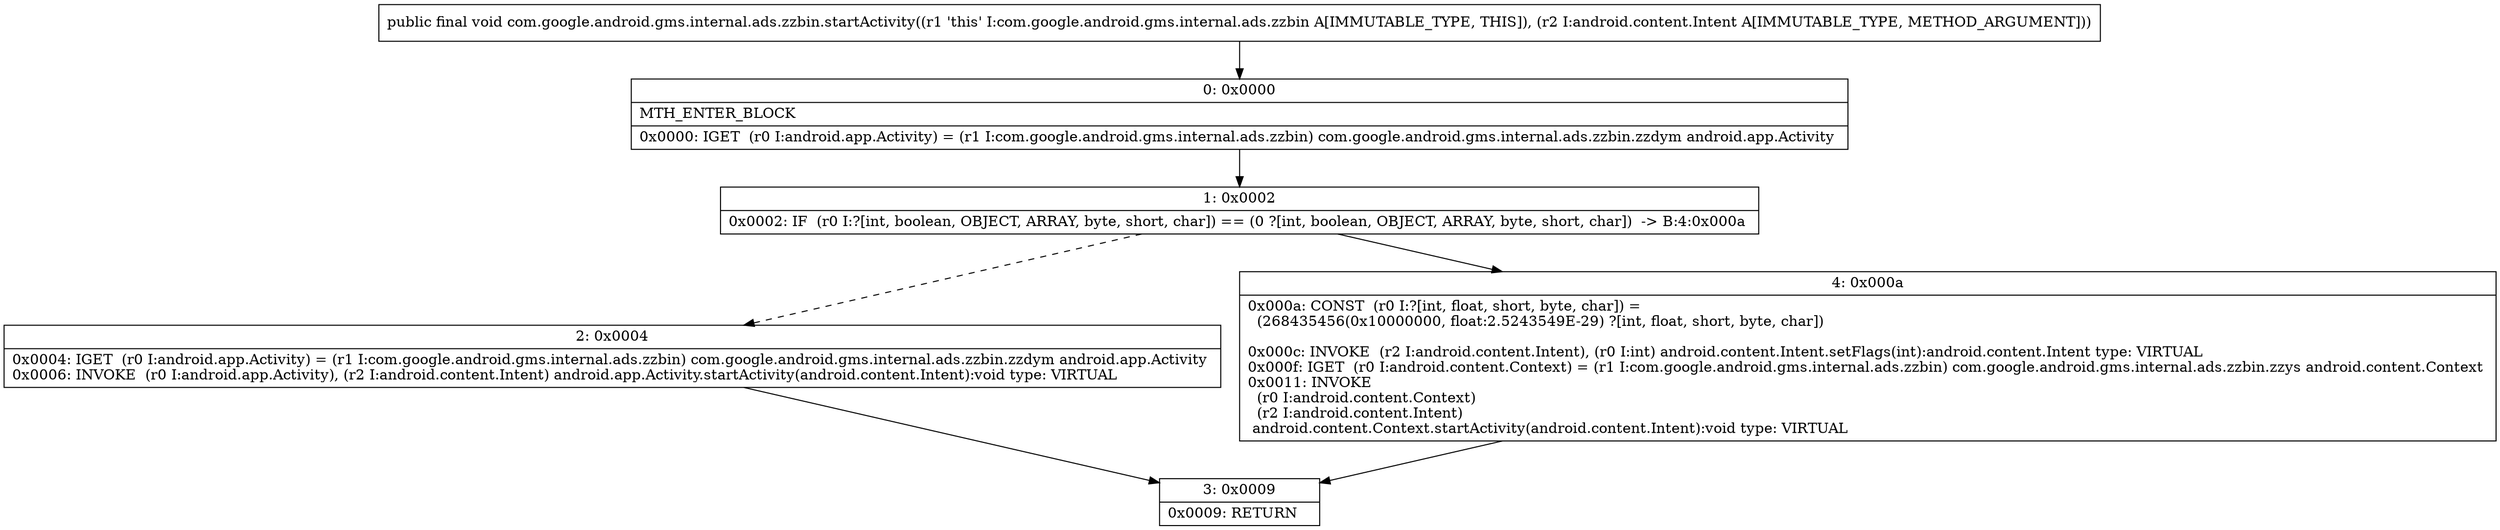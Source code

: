 digraph "CFG forcom.google.android.gms.internal.ads.zzbin.startActivity(Landroid\/content\/Intent;)V" {
Node_0 [shape=record,label="{0\:\ 0x0000|MTH_ENTER_BLOCK\l|0x0000: IGET  (r0 I:android.app.Activity) = (r1 I:com.google.android.gms.internal.ads.zzbin) com.google.android.gms.internal.ads.zzbin.zzdym android.app.Activity \l}"];
Node_1 [shape=record,label="{1\:\ 0x0002|0x0002: IF  (r0 I:?[int, boolean, OBJECT, ARRAY, byte, short, char]) == (0 ?[int, boolean, OBJECT, ARRAY, byte, short, char])  \-\> B:4:0x000a \l}"];
Node_2 [shape=record,label="{2\:\ 0x0004|0x0004: IGET  (r0 I:android.app.Activity) = (r1 I:com.google.android.gms.internal.ads.zzbin) com.google.android.gms.internal.ads.zzbin.zzdym android.app.Activity \l0x0006: INVOKE  (r0 I:android.app.Activity), (r2 I:android.content.Intent) android.app.Activity.startActivity(android.content.Intent):void type: VIRTUAL \l}"];
Node_3 [shape=record,label="{3\:\ 0x0009|0x0009: RETURN   \l}"];
Node_4 [shape=record,label="{4\:\ 0x000a|0x000a: CONST  (r0 I:?[int, float, short, byte, char]) = \l  (268435456(0x10000000, float:2.5243549E\-29) ?[int, float, short, byte, char])\l \l0x000c: INVOKE  (r2 I:android.content.Intent), (r0 I:int) android.content.Intent.setFlags(int):android.content.Intent type: VIRTUAL \l0x000f: IGET  (r0 I:android.content.Context) = (r1 I:com.google.android.gms.internal.ads.zzbin) com.google.android.gms.internal.ads.zzbin.zzys android.content.Context \l0x0011: INVOKE  \l  (r0 I:android.content.Context)\l  (r2 I:android.content.Intent)\l android.content.Context.startActivity(android.content.Intent):void type: VIRTUAL \l}"];
MethodNode[shape=record,label="{public final void com.google.android.gms.internal.ads.zzbin.startActivity((r1 'this' I:com.google.android.gms.internal.ads.zzbin A[IMMUTABLE_TYPE, THIS]), (r2 I:android.content.Intent A[IMMUTABLE_TYPE, METHOD_ARGUMENT])) }"];
MethodNode -> Node_0;
Node_0 -> Node_1;
Node_1 -> Node_2[style=dashed];
Node_1 -> Node_4;
Node_2 -> Node_3;
Node_4 -> Node_3;
}

